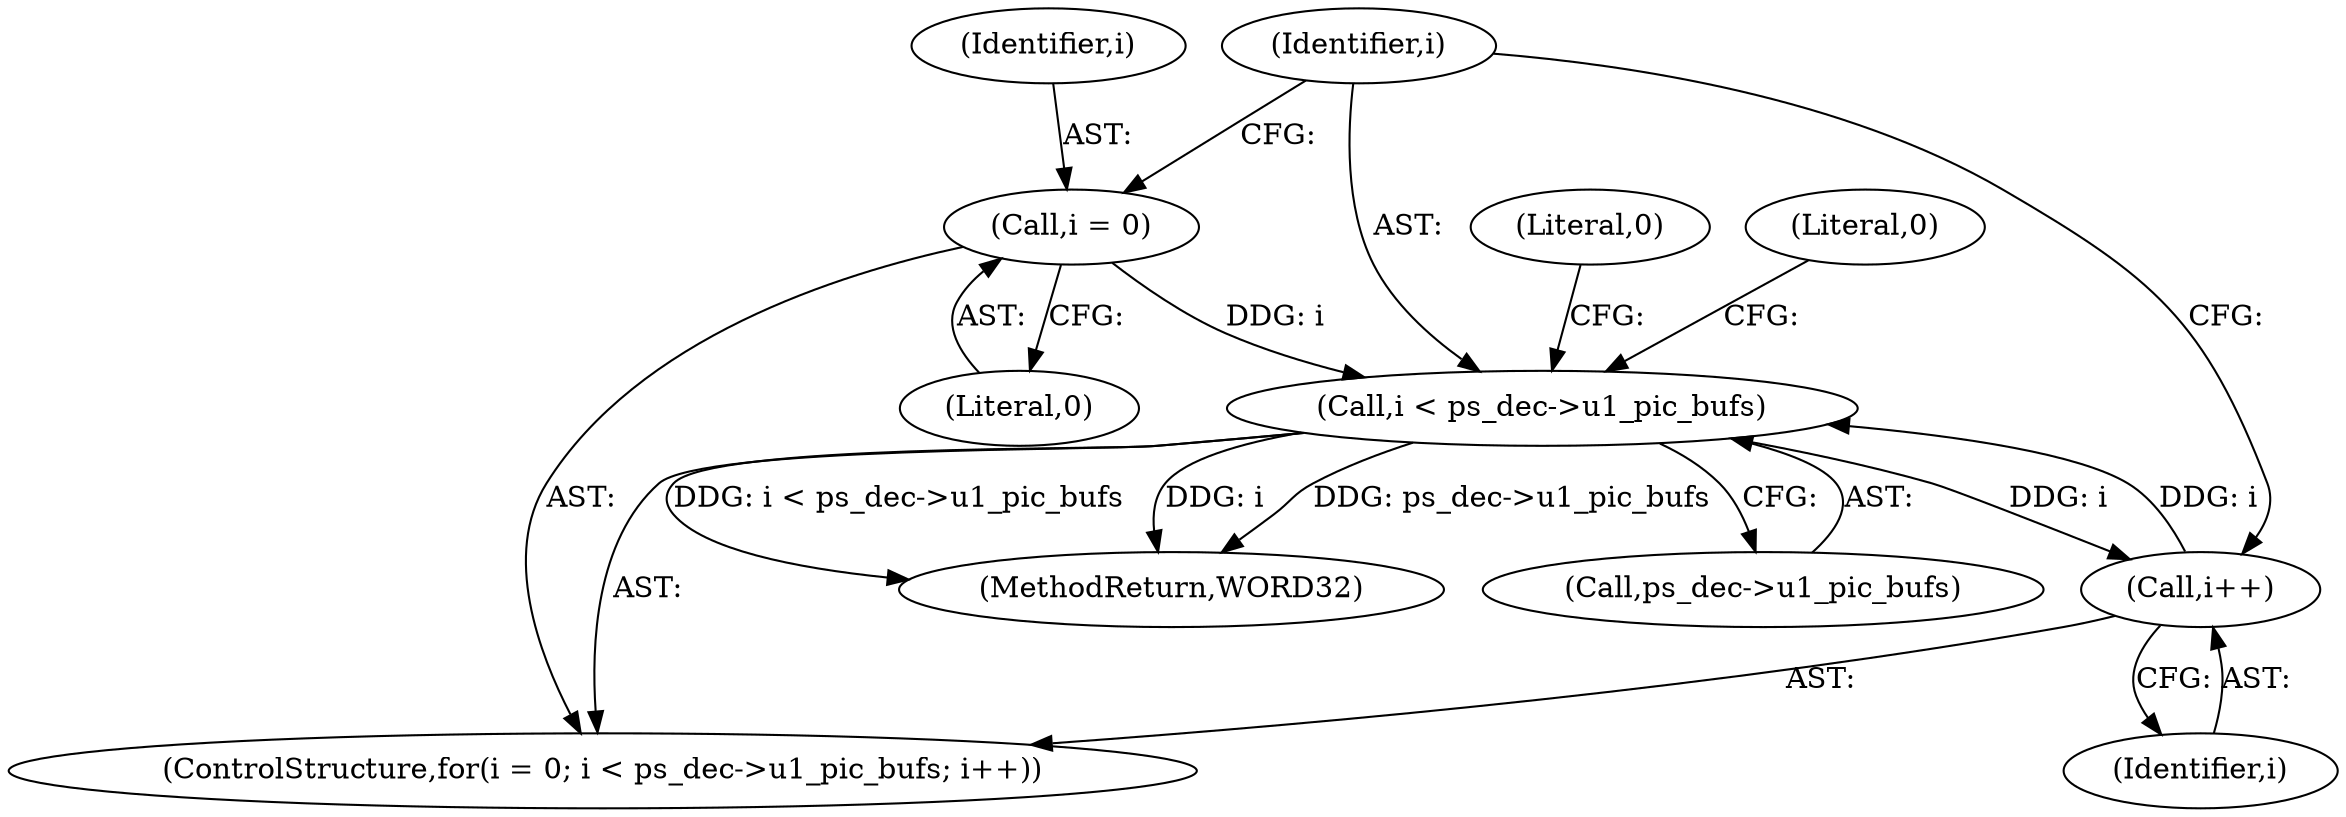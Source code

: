 digraph "0_Android_7109ce3f8f90a28ca9f0ee6e14f6ac5e414c62cf@pointer" {
"1000558" [label="(Call,i < ps_dec->u1_pic_bufs)"];
"1000555" [label="(Call,i = 0)"];
"1000563" [label="(Call,i++)"];
"1000558" [label="(Call,i < ps_dec->u1_pic_bufs)"];
"1000557" [label="(Literal,0)"];
"1000554" [label="(ControlStructure,for(i = 0; i < ps_dec->u1_pic_bufs; i++))"];
"1000559" [label="(Identifier,i)"];
"1000589" [label="(Literal,0)"];
"1000556" [label="(Identifier,i)"];
"1000563" [label="(Call,i++)"];
"1000569" [label="(Literal,0)"];
"1000564" [label="(Identifier,i)"];
"1002160" [label="(MethodReturn,WORD32)"];
"1000560" [label="(Call,ps_dec->u1_pic_bufs)"];
"1000555" [label="(Call,i = 0)"];
"1000558" [label="(Call,i < ps_dec->u1_pic_bufs)"];
"1000558" -> "1000554"  [label="AST: "];
"1000558" -> "1000560"  [label="CFG: "];
"1000559" -> "1000558"  [label="AST: "];
"1000560" -> "1000558"  [label="AST: "];
"1000569" -> "1000558"  [label="CFG: "];
"1000589" -> "1000558"  [label="CFG: "];
"1000558" -> "1002160"  [label="DDG: ps_dec->u1_pic_bufs"];
"1000558" -> "1002160"  [label="DDG: i < ps_dec->u1_pic_bufs"];
"1000558" -> "1002160"  [label="DDG: i"];
"1000555" -> "1000558"  [label="DDG: i"];
"1000563" -> "1000558"  [label="DDG: i"];
"1000558" -> "1000563"  [label="DDG: i"];
"1000555" -> "1000554"  [label="AST: "];
"1000555" -> "1000557"  [label="CFG: "];
"1000556" -> "1000555"  [label="AST: "];
"1000557" -> "1000555"  [label="AST: "];
"1000559" -> "1000555"  [label="CFG: "];
"1000563" -> "1000554"  [label="AST: "];
"1000563" -> "1000564"  [label="CFG: "];
"1000564" -> "1000563"  [label="AST: "];
"1000559" -> "1000563"  [label="CFG: "];
}
